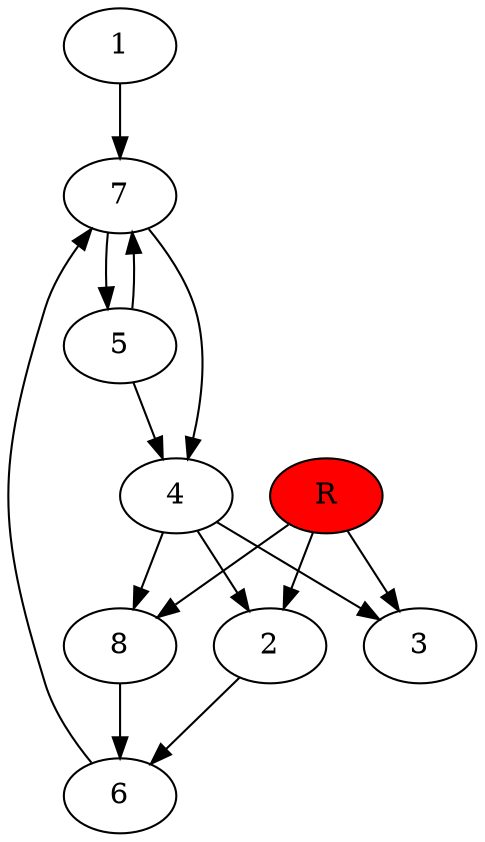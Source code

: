 digraph prb32698 {
	1
	2
	3
	4
	5
	6
	7
	8
	R [fillcolor="#ff0000" style=filled]
	1 -> 7
	2 -> 6
	4 -> 2
	4 -> 3
	4 -> 8
	5 -> 4
	5 -> 7
	6 -> 7
	7 -> 4
	7 -> 5
	8 -> 6
	R -> 2
	R -> 3
	R -> 8
}
